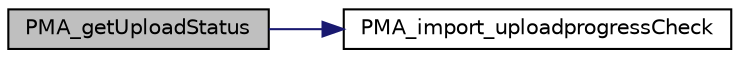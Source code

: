 digraph G
{
  edge [fontname="Helvetica",fontsize="10",labelfontname="Helvetica",labelfontsize="10"];
  node [fontname="Helvetica",fontsize="10",shape=record];
  rankdir="LR";
  Node1 [label="PMA_getUploadStatus",height=0.2,width=0.4,color="black", fillcolor="grey75", style="filled" fontcolor="black"];
  Node1 -> Node2 [color="midnightblue",fontsize="10",style="solid",fontname="Helvetica"];
  Node2 [label="PMA_import_uploadprogressCheck",height=0.2,width=0.4,color="black", fillcolor="white", style="filled",URL="$display__import__ajax_8lib_8php.html#a8c392ad7905f35b04cd529c53dd54d08",tooltip="Checks if UploadProgress bar extension is available."];
}
